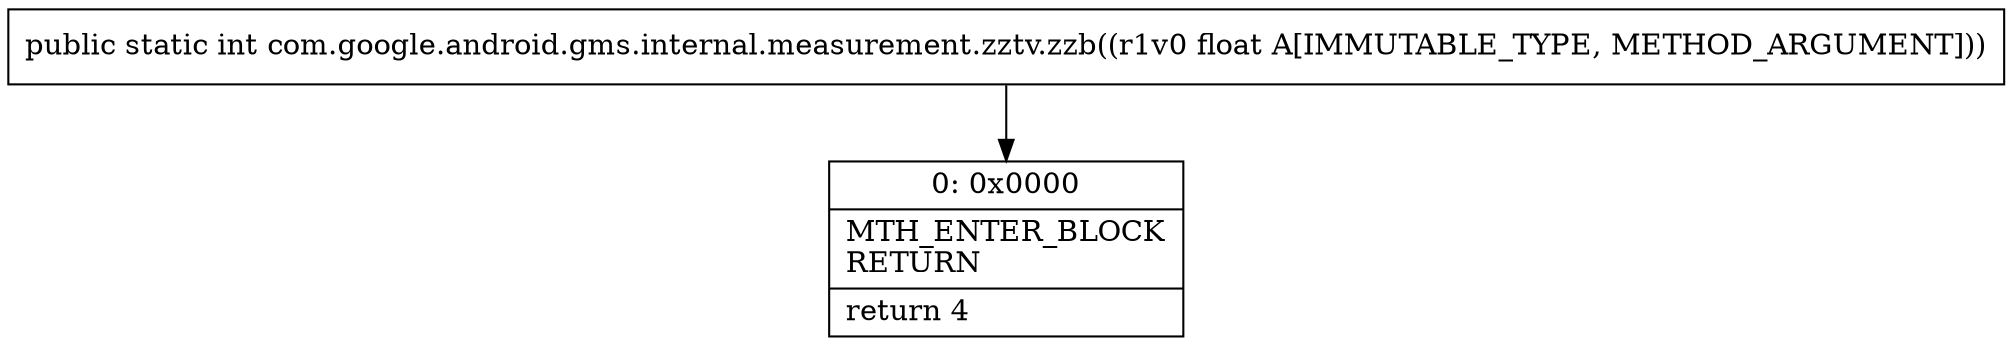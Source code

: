 digraph "CFG forcom.google.android.gms.internal.measurement.zztv.zzb(F)I" {
Node_0 [shape=record,label="{0\:\ 0x0000|MTH_ENTER_BLOCK\lRETURN\l|return 4\l}"];
MethodNode[shape=record,label="{public static int com.google.android.gms.internal.measurement.zztv.zzb((r1v0 float A[IMMUTABLE_TYPE, METHOD_ARGUMENT])) }"];
MethodNode -> Node_0;
}

